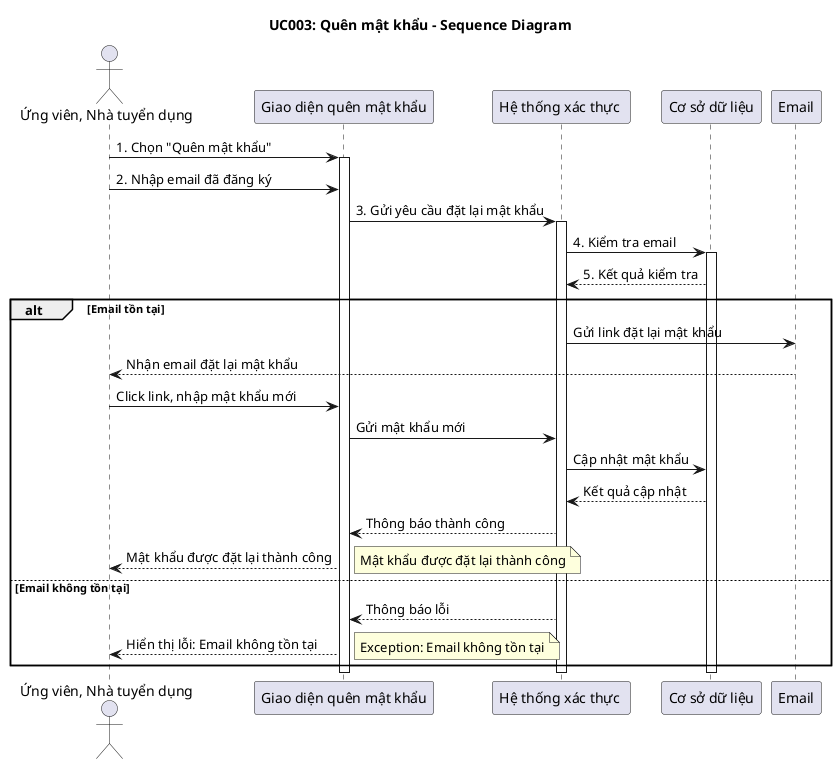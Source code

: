 @startuml UC003_ForgotPassword_Sequence_Diagram
 title UC003: Quên mật khẩu - Sequence Diagram

actor "Ứng viên, Nhà tuyển dụng" as User
participant "Giao diện quên mật khẩu" as UI
participant "Hệ thống xác thực " as Auth
participant "Cơ sở dữ liệu" as DB
participant "Email" as Mail

User -> UI: 1. Chọn "Quên mật khẩu"
activate UI
User -> UI: 2. Nhập email đã đăng ký
UI -> Auth: 3. Gửi yêu cầu đặt lại mật khẩu
activate Auth
Auth -> DB: 4. Kiểm tra email
activate DB
DB --> Auth: 5. Kết quả kiểm tra

alt Email tồn tại
    Auth -> Mail:  Gửi link đặt lại mật khẩu
    Mail --> User:  Nhận email đặt lại mật khẩu
    User -> UI:  Click link, nhập mật khẩu mới
    UI -> Auth:  Gửi mật khẩu mới
    Auth -> DB:  Cập nhật mật khẩu
    DB --> Auth:  Kết quả cập nhật
    Auth --> UI:  Thông báo thành công
    UI --> User:  Mật khẩu được đặt lại thành công
    note right: Mật khẩu được đặt lại thành công
else Email không tồn tại
    Auth --> UI:  Thông báo lỗi
    UI --> User:  Hiển thị lỗi: Email không tồn tại
    note right: Exception: Email không tồn tại
end



deactivate DB
deactivate Auth
deactivate UI

@enduml